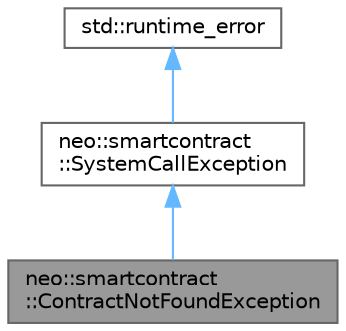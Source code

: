 digraph "neo::smartcontract::ContractNotFoundException"
{
 // LATEX_PDF_SIZE
  bgcolor="transparent";
  edge [fontname=Helvetica,fontsize=10,labelfontname=Helvetica,labelfontsize=10];
  node [fontname=Helvetica,fontsize=10,shape=box,height=0.2,width=0.4];
  Node1 [id="Node000001",label="neo::smartcontract\l::ContractNotFoundException",height=0.2,width=0.4,color="gray40", fillcolor="grey60", style="filled", fontcolor="black",tooltip="Exception thrown when a system call is invoked with an invalid contract."];
  Node2 -> Node1 [id="edge1_Node000001_Node000002",dir="back",color="steelblue1",style="solid",tooltip=" "];
  Node2 [id="Node000002",label="neo::smartcontract\l::SystemCallException",height=0.2,width=0.4,color="gray40", fillcolor="white", style="filled",URL="$classneo_1_1smartcontract_1_1_system_call_exception.html",tooltip="Exception thrown when a system call fails."];
  Node3 -> Node2 [id="edge2_Node000002_Node000003",dir="back",color="steelblue1",style="solid",tooltip=" "];
  Node3 [id="Node000003",label="std::runtime_error",height=0.2,width=0.4,color="gray40", fillcolor="white", style="filled",tooltip=" "];
}
